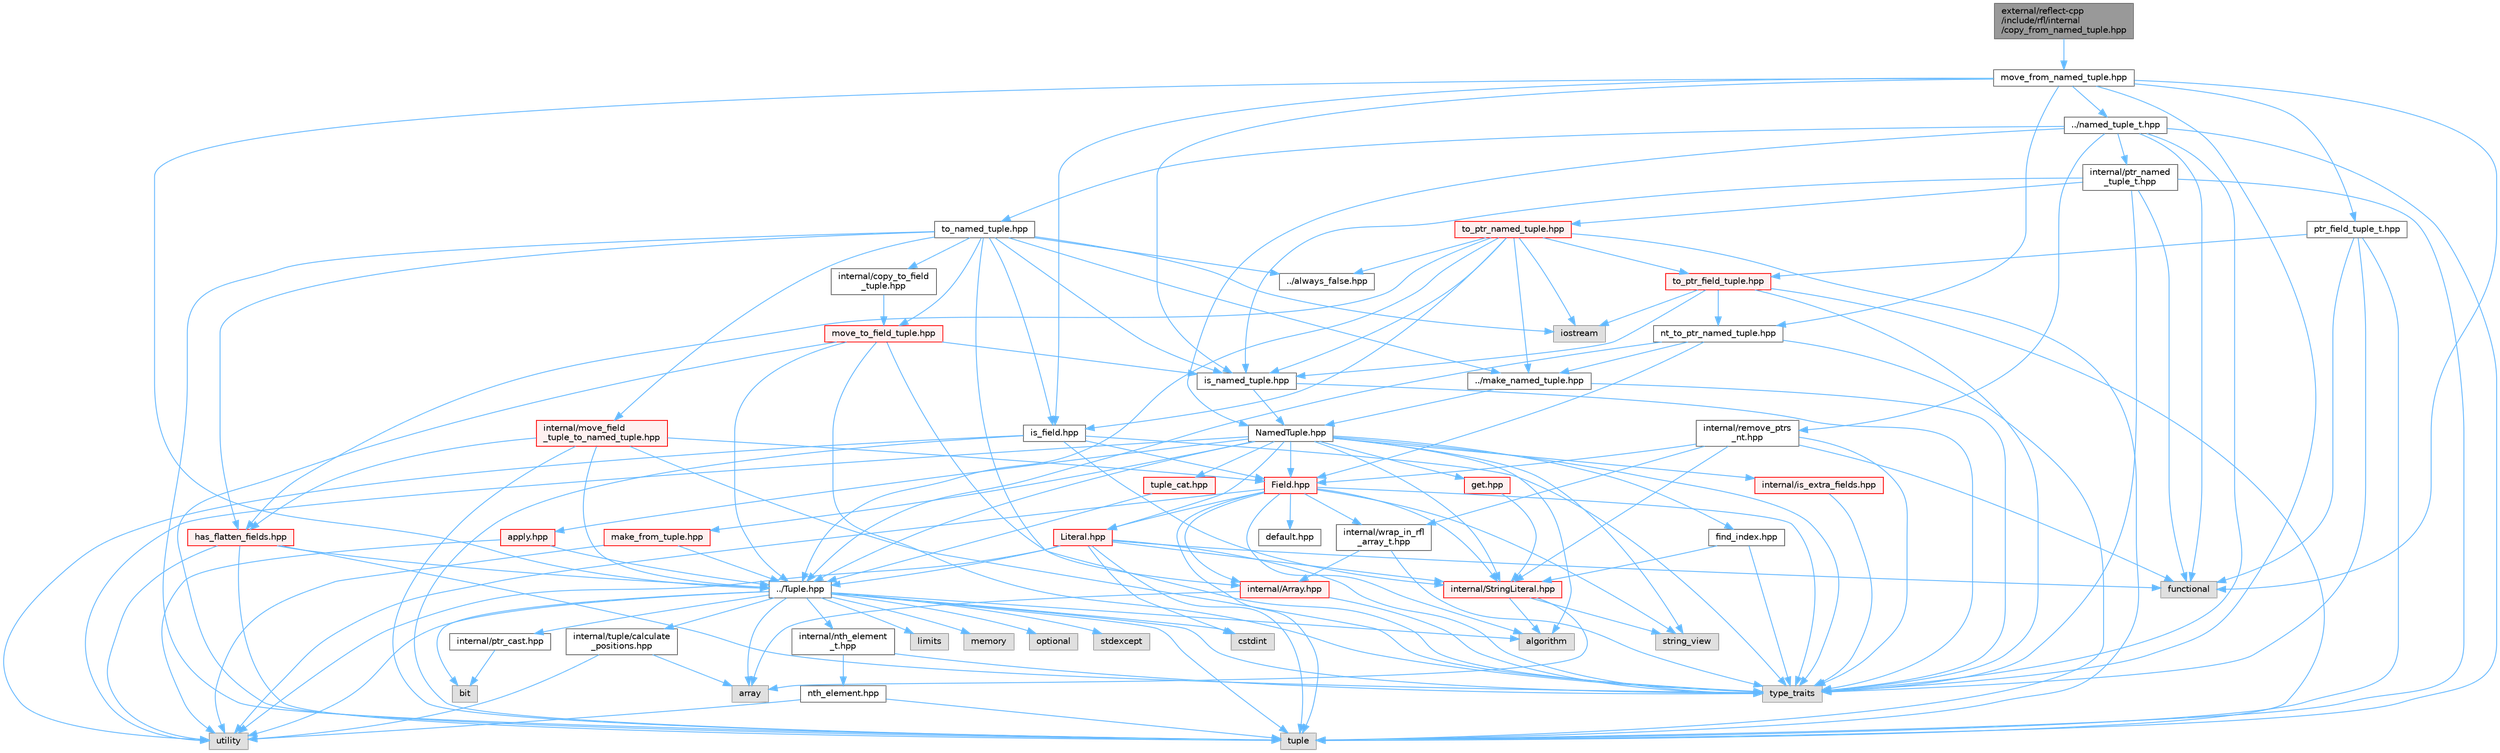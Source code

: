 digraph "external/reflect-cpp/include/rfl/internal/copy_from_named_tuple.hpp"
{
 // LATEX_PDF_SIZE
  bgcolor="transparent";
  edge [fontname=Helvetica,fontsize=10,labelfontname=Helvetica,labelfontsize=10];
  node [fontname=Helvetica,fontsize=10,shape=box,height=0.2,width=0.4];
  Node1 [id="Node000001",label="external/reflect-cpp\l/include/rfl/internal\l/copy_from_named_tuple.hpp",height=0.2,width=0.4,color="gray40", fillcolor="grey60", style="filled", fontcolor="black",tooltip=" "];
  Node1 -> Node2 [id="edge1_Node000001_Node000002",color="steelblue1",style="solid",tooltip=" "];
  Node2 [id="Node000002",label="move_from_named_tuple.hpp",height=0.2,width=0.4,color="grey40", fillcolor="white", style="filled",URL="$move__from__named__tuple_8hpp.html",tooltip=" "];
  Node2 -> Node3 [id="edge2_Node000002_Node000003",color="steelblue1",style="solid",tooltip=" "];
  Node3 [id="Node000003",label="functional",height=0.2,width=0.4,color="grey60", fillcolor="#E0E0E0", style="filled",tooltip=" "];
  Node2 -> Node4 [id="edge3_Node000002_Node000004",color="steelblue1",style="solid",tooltip=" "];
  Node4 [id="Node000004",label="type_traits",height=0.2,width=0.4,color="grey60", fillcolor="#E0E0E0", style="filled",tooltip=" "];
  Node2 -> Node5 [id="edge4_Node000002_Node000005",color="steelblue1",style="solid",tooltip=" "];
  Node5 [id="Node000005",label="../Tuple.hpp",height=0.2,width=0.4,color="grey40", fillcolor="white", style="filled",URL="$_tuple_8hpp.html",tooltip=" "];
  Node5 -> Node6 [id="edge5_Node000005_Node000006",color="steelblue1",style="solid",tooltip=" "];
  Node6 [id="Node000006",label="algorithm",height=0.2,width=0.4,color="grey60", fillcolor="#E0E0E0", style="filled",tooltip=" "];
  Node5 -> Node7 [id="edge6_Node000005_Node000007",color="steelblue1",style="solid",tooltip=" "];
  Node7 [id="Node000007",label="array",height=0.2,width=0.4,color="grey60", fillcolor="#E0E0E0", style="filled",tooltip=" "];
  Node5 -> Node8 [id="edge7_Node000005_Node000008",color="steelblue1",style="solid",tooltip=" "];
  Node8 [id="Node000008",label="bit",height=0.2,width=0.4,color="grey60", fillcolor="#E0E0E0", style="filled",tooltip=" "];
  Node5 -> Node9 [id="edge8_Node000005_Node000009",color="steelblue1",style="solid",tooltip=" "];
  Node9 [id="Node000009",label="cstdint",height=0.2,width=0.4,color="grey60", fillcolor="#E0E0E0", style="filled",tooltip=" "];
  Node5 -> Node10 [id="edge9_Node000005_Node000010",color="steelblue1",style="solid",tooltip=" "];
  Node10 [id="Node000010",label="limits",height=0.2,width=0.4,color="grey60", fillcolor="#E0E0E0", style="filled",tooltip=" "];
  Node5 -> Node11 [id="edge10_Node000005_Node000011",color="steelblue1",style="solid",tooltip=" "];
  Node11 [id="Node000011",label="memory",height=0.2,width=0.4,color="grey60", fillcolor="#E0E0E0", style="filled",tooltip=" "];
  Node5 -> Node12 [id="edge11_Node000005_Node000012",color="steelblue1",style="solid",tooltip=" "];
  Node12 [id="Node000012",label="optional",height=0.2,width=0.4,color="grey60", fillcolor="#E0E0E0", style="filled",tooltip=" "];
  Node5 -> Node13 [id="edge12_Node000005_Node000013",color="steelblue1",style="solid",tooltip=" "];
  Node13 [id="Node000013",label="stdexcept",height=0.2,width=0.4,color="grey60", fillcolor="#E0E0E0", style="filled",tooltip=" "];
  Node5 -> Node14 [id="edge13_Node000005_Node000014",color="steelblue1",style="solid",tooltip=" "];
  Node14 [id="Node000014",label="tuple",height=0.2,width=0.4,color="grey60", fillcolor="#E0E0E0", style="filled",tooltip=" "];
  Node5 -> Node4 [id="edge14_Node000005_Node000004",color="steelblue1",style="solid",tooltip=" "];
  Node5 -> Node15 [id="edge15_Node000005_Node000015",color="steelblue1",style="solid",tooltip=" "];
  Node15 [id="Node000015",label="utility",height=0.2,width=0.4,color="grey60", fillcolor="#E0E0E0", style="filled",tooltip=" "];
  Node5 -> Node16 [id="edge16_Node000005_Node000016",color="steelblue1",style="solid",tooltip=" "];
  Node16 [id="Node000016",label="internal/nth_element\l_t.hpp",height=0.2,width=0.4,color="grey40", fillcolor="white", style="filled",URL="$nth__element__t_8hpp.html",tooltip=" "];
  Node16 -> Node4 [id="edge17_Node000016_Node000004",color="steelblue1",style="solid",tooltip=" "];
  Node16 -> Node17 [id="edge18_Node000016_Node000017",color="steelblue1",style="solid",tooltip=" "];
  Node17 [id="Node000017",label="nth_element.hpp",height=0.2,width=0.4,color="grey40", fillcolor="white", style="filled",URL="$nth__element_8hpp.html",tooltip=" "];
  Node17 -> Node14 [id="edge19_Node000017_Node000014",color="steelblue1",style="solid",tooltip=" "];
  Node17 -> Node15 [id="edge20_Node000017_Node000015",color="steelblue1",style="solid",tooltip=" "];
  Node5 -> Node18 [id="edge21_Node000005_Node000018",color="steelblue1",style="solid",tooltip=" "];
  Node18 [id="Node000018",label="internal/ptr_cast.hpp",height=0.2,width=0.4,color="grey40", fillcolor="white", style="filled",URL="$ptr__cast_8hpp.html",tooltip=" "];
  Node18 -> Node8 [id="edge22_Node000018_Node000008",color="steelblue1",style="solid",tooltip=" "];
  Node5 -> Node19 [id="edge23_Node000005_Node000019",color="steelblue1",style="solid",tooltip=" "];
  Node19 [id="Node000019",label="internal/tuple/calculate\l_positions.hpp",height=0.2,width=0.4,color="grey40", fillcolor="white", style="filled",URL="$calculate__positions_8hpp.html",tooltip=" "];
  Node19 -> Node7 [id="edge24_Node000019_Node000007",color="steelblue1",style="solid",tooltip=" "];
  Node19 -> Node15 [id="edge25_Node000019_Node000015",color="steelblue1",style="solid",tooltip=" "];
  Node2 -> Node20 [id="edge26_Node000002_Node000020",color="steelblue1",style="solid",tooltip=" "];
  Node20 [id="Node000020",label="../named_tuple_t.hpp",height=0.2,width=0.4,color="grey40", fillcolor="white", style="filled",URL="$named__tuple__t_8hpp.html",tooltip=" "];
  Node20 -> Node3 [id="edge27_Node000020_Node000003",color="steelblue1",style="solid",tooltip=" "];
  Node20 -> Node14 [id="edge28_Node000020_Node000014",color="steelblue1",style="solid",tooltip=" "];
  Node20 -> Node4 [id="edge29_Node000020_Node000004",color="steelblue1",style="solid",tooltip=" "];
  Node20 -> Node21 [id="edge30_Node000020_Node000021",color="steelblue1",style="solid",tooltip=" "];
  Node21 [id="Node000021",label="NamedTuple.hpp",height=0.2,width=0.4,color="grey40", fillcolor="white", style="filled",URL="$_named_tuple_8hpp.html",tooltip=" "];
  Node21 -> Node6 [id="edge31_Node000021_Node000006",color="steelblue1",style="solid",tooltip=" "];
  Node21 -> Node22 [id="edge32_Node000021_Node000022",color="steelblue1",style="solid",tooltip=" "];
  Node22 [id="Node000022",label="string_view",height=0.2,width=0.4,color="grey60", fillcolor="#E0E0E0", style="filled",tooltip=" "];
  Node21 -> Node4 [id="edge33_Node000021_Node000004",color="steelblue1",style="solid",tooltip=" "];
  Node21 -> Node15 [id="edge34_Node000021_Node000015",color="steelblue1",style="solid",tooltip=" "];
  Node21 -> Node23 [id="edge35_Node000021_Node000023",color="steelblue1",style="solid",tooltip=" "];
  Node23 [id="Node000023",label="Field.hpp",height=0.2,width=0.4,color="red", fillcolor="#FFF0F0", style="filled",URL="$_field_8hpp.html",tooltip=" "];
  Node23 -> Node6 [id="edge36_Node000023_Node000006",color="steelblue1",style="solid",tooltip=" "];
  Node23 -> Node22 [id="edge37_Node000023_Node000022",color="steelblue1",style="solid",tooltip=" "];
  Node23 -> Node14 [id="edge38_Node000023_Node000014",color="steelblue1",style="solid",tooltip=" "];
  Node23 -> Node4 [id="edge39_Node000023_Node000004",color="steelblue1",style="solid",tooltip=" "];
  Node23 -> Node15 [id="edge40_Node000023_Node000015",color="steelblue1",style="solid",tooltip=" "];
  Node23 -> Node24 [id="edge41_Node000023_Node000024",color="steelblue1",style="solid",tooltip=" "];
  Node24 [id="Node000024",label="Literal.hpp",height=0.2,width=0.4,color="red", fillcolor="#FFF0F0", style="filled",URL="$_literal_8hpp.html",tooltip=" "];
  Node24 -> Node9 [id="edge42_Node000024_Node000009",color="steelblue1",style="solid",tooltip=" "];
  Node24 -> Node3 [id="edge43_Node000024_Node000003",color="steelblue1",style="solid",tooltip=" "];
  Node24 -> Node14 [id="edge44_Node000024_Node000014",color="steelblue1",style="solid",tooltip=" "];
  Node24 -> Node4 [id="edge45_Node000024_Node000004",color="steelblue1",style="solid",tooltip=" "];
  Node24 -> Node15 [id="edge46_Node000024_Node000015",color="steelblue1",style="solid",tooltip=" "];
  Node24 -> Node5 [id="edge47_Node000024_Node000005",color="steelblue1",style="solid",tooltip=" "];
  Node24 -> Node31 [id="edge48_Node000024_Node000031",color="steelblue1",style="solid",tooltip=" "];
  Node31 [id="Node000031",label="internal/StringLiteral.hpp",height=0.2,width=0.4,color="red", fillcolor="#FFF0F0", style="filled",URL="$_string_literal_8hpp.html",tooltip=" "];
  Node31 -> Node6 [id="edge49_Node000031_Node000006",color="steelblue1",style="solid",tooltip=" "];
  Node31 -> Node7 [id="edge50_Node000031_Node000007",color="steelblue1",style="solid",tooltip=" "];
  Node31 -> Node22 [id="edge51_Node000031_Node000022",color="steelblue1",style="solid",tooltip=" "];
  Node23 -> Node33 [id="edge52_Node000023_Node000033",color="steelblue1",style="solid",tooltip=" "];
  Node33 [id="Node000033",label="default.hpp",height=0.2,width=0.4,color="grey40", fillcolor="white", style="filled",URL="$default_8hpp.html",tooltip=" "];
  Node23 -> Node34 [id="edge53_Node000023_Node000034",color="steelblue1",style="solid",tooltip=" "];
  Node34 [id="Node000034",label="internal/Array.hpp",height=0.2,width=0.4,color="red", fillcolor="#FFF0F0", style="filled",URL="$_array_8hpp.html",tooltip=" "];
  Node34 -> Node7 [id="edge54_Node000034_Node000007",color="steelblue1",style="solid",tooltip=" "];
  Node34 -> Node4 [id="edge55_Node000034_Node000004",color="steelblue1",style="solid",tooltip=" "];
  Node23 -> Node31 [id="edge56_Node000023_Node000031",color="steelblue1",style="solid",tooltip=" "];
  Node23 -> Node37 [id="edge57_Node000023_Node000037",color="steelblue1",style="solid",tooltip=" "];
  Node37 [id="Node000037",label="internal/wrap_in_rfl\l_array_t.hpp",height=0.2,width=0.4,color="grey40", fillcolor="white", style="filled",URL="$wrap__in__rfl__array__t_8hpp.html",tooltip=" "];
  Node37 -> Node4 [id="edge58_Node000037_Node000004",color="steelblue1",style="solid",tooltip=" "];
  Node37 -> Node34 [id="edge59_Node000037_Node000034",color="steelblue1",style="solid",tooltip=" "];
  Node21 -> Node24 [id="edge60_Node000021_Node000024",color="steelblue1",style="solid",tooltip=" "];
  Node21 -> Node5 [id="edge61_Node000021_Node000005",color="steelblue1",style="solid",tooltip=" "];
  Node21 -> Node38 [id="edge62_Node000021_Node000038",color="steelblue1",style="solid",tooltip=" "];
  Node38 [id="Node000038",label="apply.hpp",height=0.2,width=0.4,color="red", fillcolor="#FFF0F0", style="filled",URL="$apply_8hpp.html",tooltip=" "];
  Node38 -> Node15 [id="edge63_Node000038_Node000015",color="steelblue1",style="solid",tooltip=" "];
  Node38 -> Node5 [id="edge64_Node000038_Node000005",color="steelblue1",style="solid",tooltip=" "];
  Node21 -> Node40 [id="edge65_Node000021_Node000040",color="steelblue1",style="solid",tooltip=" "];
  Node40 [id="Node000040",label="get.hpp",height=0.2,width=0.4,color="red", fillcolor="#FFF0F0", style="filled",URL="$get_8hpp.html",tooltip=" "];
  Node40 -> Node31 [id="edge66_Node000040_Node000031",color="steelblue1",style="solid",tooltip=" "];
  Node21 -> Node31 [id="edge67_Node000021_Node000031",color="steelblue1",style="solid",tooltip=" "];
  Node21 -> Node43 [id="edge68_Node000021_Node000043",color="steelblue1",style="solid",tooltip=" "];
  Node43 [id="Node000043",label="find_index.hpp",height=0.2,width=0.4,color="grey40", fillcolor="white", style="filled",URL="$find__index_8hpp.html",tooltip=" "];
  Node43 -> Node4 [id="edge69_Node000043_Node000004",color="steelblue1",style="solid",tooltip=" "];
  Node43 -> Node31 [id="edge70_Node000043_Node000031",color="steelblue1",style="solid",tooltip=" "];
  Node21 -> Node44 [id="edge71_Node000021_Node000044",color="steelblue1",style="solid",tooltip=" "];
  Node44 [id="Node000044",label="internal/is_extra_fields.hpp",height=0.2,width=0.4,color="red", fillcolor="#FFF0F0", style="filled",URL="$is__extra__fields_8hpp.html",tooltip=" "];
  Node44 -> Node4 [id="edge72_Node000044_Node000004",color="steelblue1",style="solid",tooltip=" "];
  Node21 -> Node47 [id="edge73_Node000021_Node000047",color="steelblue1",style="solid",tooltip=" "];
  Node47 [id="Node000047",label="make_from_tuple.hpp",height=0.2,width=0.4,color="red", fillcolor="#FFF0F0", style="filled",URL="$make__from__tuple_8hpp.html",tooltip=" "];
  Node47 -> Node15 [id="edge74_Node000047_Node000015",color="steelblue1",style="solid",tooltip=" "];
  Node47 -> Node5 [id="edge75_Node000047_Node000005",color="steelblue1",style="solid",tooltip=" "];
  Node21 -> Node49 [id="edge76_Node000021_Node000049",color="steelblue1",style="solid",tooltip=" "];
  Node49 [id="Node000049",label="tuple_cat.hpp",height=0.2,width=0.4,color="red", fillcolor="#FFF0F0", style="filled",URL="$tuple__cat_8hpp.html",tooltip=" "];
  Node49 -> Node5 [id="edge77_Node000049_Node000005",color="steelblue1",style="solid",tooltip=" "];
  Node20 -> Node51 [id="edge78_Node000020_Node000051",color="steelblue1",style="solid",tooltip=" "];
  Node51 [id="Node000051",label="internal/ptr_named\l_tuple_t.hpp",height=0.2,width=0.4,color="grey40", fillcolor="white", style="filled",URL="$ptr__named__tuple__t_8hpp.html",tooltip=" "];
  Node51 -> Node3 [id="edge79_Node000051_Node000003",color="steelblue1",style="solid",tooltip=" "];
  Node51 -> Node14 [id="edge80_Node000051_Node000014",color="steelblue1",style="solid",tooltip=" "];
  Node51 -> Node4 [id="edge81_Node000051_Node000004",color="steelblue1",style="solid",tooltip=" "];
  Node51 -> Node52 [id="edge82_Node000051_Node000052",color="steelblue1",style="solid",tooltip=" "];
  Node52 [id="Node000052",label="is_named_tuple.hpp",height=0.2,width=0.4,color="grey40", fillcolor="white", style="filled",URL="$is__named__tuple_8hpp.html",tooltip=" "];
  Node52 -> Node4 [id="edge83_Node000052_Node000004",color="steelblue1",style="solid",tooltip=" "];
  Node52 -> Node21 [id="edge84_Node000052_Node000021",color="steelblue1",style="solid",tooltip=" "];
  Node51 -> Node53 [id="edge85_Node000051_Node000053",color="steelblue1",style="solid",tooltip=" "];
  Node53 [id="Node000053",label="to_ptr_named_tuple.hpp",height=0.2,width=0.4,color="red", fillcolor="#FFF0F0", style="filled",URL="$to__ptr__named__tuple_8hpp.html",tooltip=" "];
  Node53 -> Node29 [id="edge86_Node000053_Node000029",color="steelblue1",style="solid",tooltip=" "];
  Node29 [id="Node000029",label="iostream",height=0.2,width=0.4,color="grey60", fillcolor="#E0E0E0", style="filled",tooltip=" "];
  Node53 -> Node14 [id="edge87_Node000053_Node000014",color="steelblue1",style="solid",tooltip=" "];
  Node53 -> Node5 [id="edge88_Node000053_Node000005",color="steelblue1",style="solid",tooltip=" "];
  Node53 -> Node54 [id="edge89_Node000053_Node000054",color="steelblue1",style="solid",tooltip=" "];
  Node54 [id="Node000054",label="../always_false.hpp",height=0.2,width=0.4,color="grey40", fillcolor="white", style="filled",URL="$always__false_8hpp.html",tooltip=" "];
  Node53 -> Node64 [id="edge90_Node000053_Node000064",color="steelblue1",style="solid",tooltip=" "];
  Node64 [id="Node000064",label="../make_named_tuple.hpp",height=0.2,width=0.4,color="grey40", fillcolor="white", style="filled",URL="$make__named__tuple_8hpp.html",tooltip=" "];
  Node64 -> Node4 [id="edge91_Node000064_Node000004",color="steelblue1",style="solid",tooltip=" "];
  Node64 -> Node21 [id="edge92_Node000064_Node000021",color="steelblue1",style="solid",tooltip=" "];
  Node53 -> Node74 [id="edge93_Node000053_Node000074",color="steelblue1",style="solid",tooltip=" "];
  Node74 [id="Node000074",label="has_flatten_fields.hpp",height=0.2,width=0.4,color="red", fillcolor="#FFF0F0", style="filled",URL="$has__flatten__fields_8hpp.html",tooltip=" "];
  Node74 -> Node14 [id="edge94_Node000074_Node000014",color="steelblue1",style="solid",tooltip=" "];
  Node74 -> Node4 [id="edge95_Node000074_Node000004",color="steelblue1",style="solid",tooltip=" "];
  Node74 -> Node15 [id="edge96_Node000074_Node000015",color="steelblue1",style="solid",tooltip=" "];
  Node74 -> Node5 [id="edge97_Node000074_Node000005",color="steelblue1",style="solid",tooltip=" "];
  Node53 -> Node69 [id="edge98_Node000053_Node000069",color="steelblue1",style="solid",tooltip=" "];
  Node69 [id="Node000069",label="is_field.hpp",height=0.2,width=0.4,color="grey40", fillcolor="white", style="filled",URL="$is__field_8hpp.html",tooltip=" "];
  Node69 -> Node14 [id="edge99_Node000069_Node000014",color="steelblue1",style="solid",tooltip=" "];
  Node69 -> Node4 [id="edge100_Node000069_Node000004",color="steelblue1",style="solid",tooltip=" "];
  Node69 -> Node15 [id="edge101_Node000069_Node000015",color="steelblue1",style="solid",tooltip=" "];
  Node69 -> Node23 [id="edge102_Node000069_Node000023",color="steelblue1",style="solid",tooltip=" "];
  Node69 -> Node31 [id="edge103_Node000069_Node000031",color="steelblue1",style="solid",tooltip=" "];
  Node53 -> Node52 [id="edge104_Node000053_Node000052",color="steelblue1",style="solid",tooltip=" "];
  Node53 -> Node77 [id="edge105_Node000053_Node000077",color="steelblue1",style="solid",tooltip=" "];
  Node77 [id="Node000077",label="to_ptr_field_tuple.hpp",height=0.2,width=0.4,color="red", fillcolor="#FFF0F0", style="filled",URL="$to__ptr__field__tuple_8hpp.html",tooltip=" "];
  Node77 -> Node29 [id="edge106_Node000077_Node000029",color="steelblue1",style="solid",tooltip=" "];
  Node77 -> Node14 [id="edge107_Node000077_Node000014",color="steelblue1",style="solid",tooltip=" "];
  Node77 -> Node4 [id="edge108_Node000077_Node000004",color="steelblue1",style="solid",tooltip=" "];
  Node77 -> Node52 [id="edge109_Node000077_Node000052",color="steelblue1",style="solid",tooltip=" "];
  Node77 -> Node78 [id="edge110_Node000077_Node000078",color="steelblue1",style="solid",tooltip=" "];
  Node78 [id="Node000078",label="nt_to_ptr_named_tuple.hpp",height=0.2,width=0.4,color="grey40", fillcolor="white", style="filled",URL="$nt__to__ptr__named__tuple_8hpp.html",tooltip=" "];
  Node78 -> Node14 [id="edge111_Node000078_Node000014",color="steelblue1",style="solid",tooltip=" "];
  Node78 -> Node23 [id="edge112_Node000078_Node000023",color="steelblue1",style="solid",tooltip=" "];
  Node78 -> Node5 [id="edge113_Node000078_Node000005",color="steelblue1",style="solid",tooltip=" "];
  Node78 -> Node64 [id="edge114_Node000078_Node000064",color="steelblue1",style="solid",tooltip=" "];
  Node20 -> Node82 [id="edge115_Node000020_Node000082",color="steelblue1",style="solid",tooltip=" "];
  Node82 [id="Node000082",label="internal/remove_ptrs\l_nt.hpp",height=0.2,width=0.4,color="grey40", fillcolor="white", style="filled",URL="$remove__ptrs__nt_8hpp.html",tooltip=" "];
  Node82 -> Node3 [id="edge116_Node000082_Node000003",color="steelblue1",style="solid",tooltip=" "];
  Node82 -> Node4 [id="edge117_Node000082_Node000004",color="steelblue1",style="solid",tooltip=" "];
  Node82 -> Node23 [id="edge118_Node000082_Node000023",color="steelblue1",style="solid",tooltip=" "];
  Node82 -> Node31 [id="edge119_Node000082_Node000031",color="steelblue1",style="solid",tooltip=" "];
  Node82 -> Node37 [id="edge120_Node000082_Node000037",color="steelblue1",style="solid",tooltip=" "];
  Node20 -> Node83 [id="edge121_Node000020_Node000083",color="steelblue1",style="solid",tooltip=" "];
  Node83 [id="Node000083",label="to_named_tuple.hpp",height=0.2,width=0.4,color="grey40", fillcolor="white", style="filled",URL="$to__named__tuple_8hpp.html",tooltip=" "];
  Node83 -> Node29 [id="edge122_Node000083_Node000029",color="steelblue1",style="solid",tooltip=" "];
  Node83 -> Node14 [id="edge123_Node000083_Node000014",color="steelblue1",style="solid",tooltip=" "];
  Node83 -> Node4 [id="edge124_Node000083_Node000004",color="steelblue1",style="solid",tooltip=" "];
  Node83 -> Node54 [id="edge125_Node000083_Node000054",color="steelblue1",style="solid",tooltip=" "];
  Node83 -> Node84 [id="edge126_Node000083_Node000084",color="steelblue1",style="solid",tooltip=" "];
  Node84 [id="Node000084",label="internal/copy_to_field\l_tuple.hpp",height=0.2,width=0.4,color="grey40", fillcolor="white", style="filled",URL="$copy__to__field__tuple_8hpp.html",tooltip=" "];
  Node84 -> Node85 [id="edge127_Node000084_Node000085",color="steelblue1",style="solid",tooltip=" "];
  Node85 [id="Node000085",label="move_to_field_tuple.hpp",height=0.2,width=0.4,color="red", fillcolor="#FFF0F0", style="filled",URL="$move__to__field__tuple_8hpp.html",tooltip=" "];
  Node85 -> Node14 [id="edge128_Node000085_Node000014",color="steelblue1",style="solid",tooltip=" "];
  Node85 -> Node4 [id="edge129_Node000085_Node000004",color="steelblue1",style="solid",tooltip=" "];
  Node85 -> Node5 [id="edge130_Node000085_Node000005",color="steelblue1",style="solid",tooltip=" "];
  Node85 -> Node34 [id="edge131_Node000085_Node000034",color="steelblue1",style="solid",tooltip=" "];
  Node85 -> Node52 [id="edge132_Node000085_Node000052",color="steelblue1",style="solid",tooltip=" "];
  Node83 -> Node74 [id="edge133_Node000083_Node000074",color="steelblue1",style="solid",tooltip=" "];
  Node83 -> Node69 [id="edge134_Node000083_Node000069",color="steelblue1",style="solid",tooltip=" "];
  Node83 -> Node52 [id="edge135_Node000083_Node000052",color="steelblue1",style="solid",tooltip=" "];
  Node83 -> Node86 [id="edge136_Node000083_Node000086",color="steelblue1",style="solid",tooltip=" "];
  Node86 [id="Node000086",label="internal/move_field\l_tuple_to_named_tuple.hpp",height=0.2,width=0.4,color="red", fillcolor="#FFF0F0", style="filled",URL="$move__field__tuple__to__named__tuple_8hpp.html",tooltip=" "];
  Node86 -> Node14 [id="edge137_Node000086_Node000014",color="steelblue1",style="solid",tooltip=" "];
  Node86 -> Node4 [id="edge138_Node000086_Node000004",color="steelblue1",style="solid",tooltip=" "];
  Node86 -> Node23 [id="edge139_Node000086_Node000023",color="steelblue1",style="solid",tooltip=" "];
  Node86 -> Node5 [id="edge140_Node000086_Node000005",color="steelblue1",style="solid",tooltip=" "];
  Node86 -> Node74 [id="edge141_Node000086_Node000074",color="steelblue1",style="solid",tooltip=" "];
  Node83 -> Node85 [id="edge142_Node000083_Node000085",color="steelblue1",style="solid",tooltip=" "];
  Node83 -> Node64 [id="edge143_Node000083_Node000064",color="steelblue1",style="solid",tooltip=" "];
  Node2 -> Node69 [id="edge144_Node000002_Node000069",color="steelblue1",style="solid",tooltip=" "];
  Node2 -> Node52 [id="edge145_Node000002_Node000052",color="steelblue1",style="solid",tooltip=" "];
  Node2 -> Node78 [id="edge146_Node000002_Node000078",color="steelblue1",style="solid",tooltip=" "];
  Node2 -> Node88 [id="edge147_Node000002_Node000088",color="steelblue1",style="solid",tooltip=" "];
  Node88 [id="Node000088",label="ptr_field_tuple_t.hpp",height=0.2,width=0.4,color="grey40", fillcolor="white", style="filled",URL="$ptr__field__tuple__t_8hpp.html",tooltip=" "];
  Node88 -> Node3 [id="edge148_Node000088_Node000003",color="steelblue1",style="solid",tooltip=" "];
  Node88 -> Node14 [id="edge149_Node000088_Node000014",color="steelblue1",style="solid",tooltip=" "];
  Node88 -> Node4 [id="edge150_Node000088_Node000004",color="steelblue1",style="solid",tooltip=" "];
  Node88 -> Node77 [id="edge151_Node000088_Node000077",color="steelblue1",style="solid",tooltip=" "];
}
